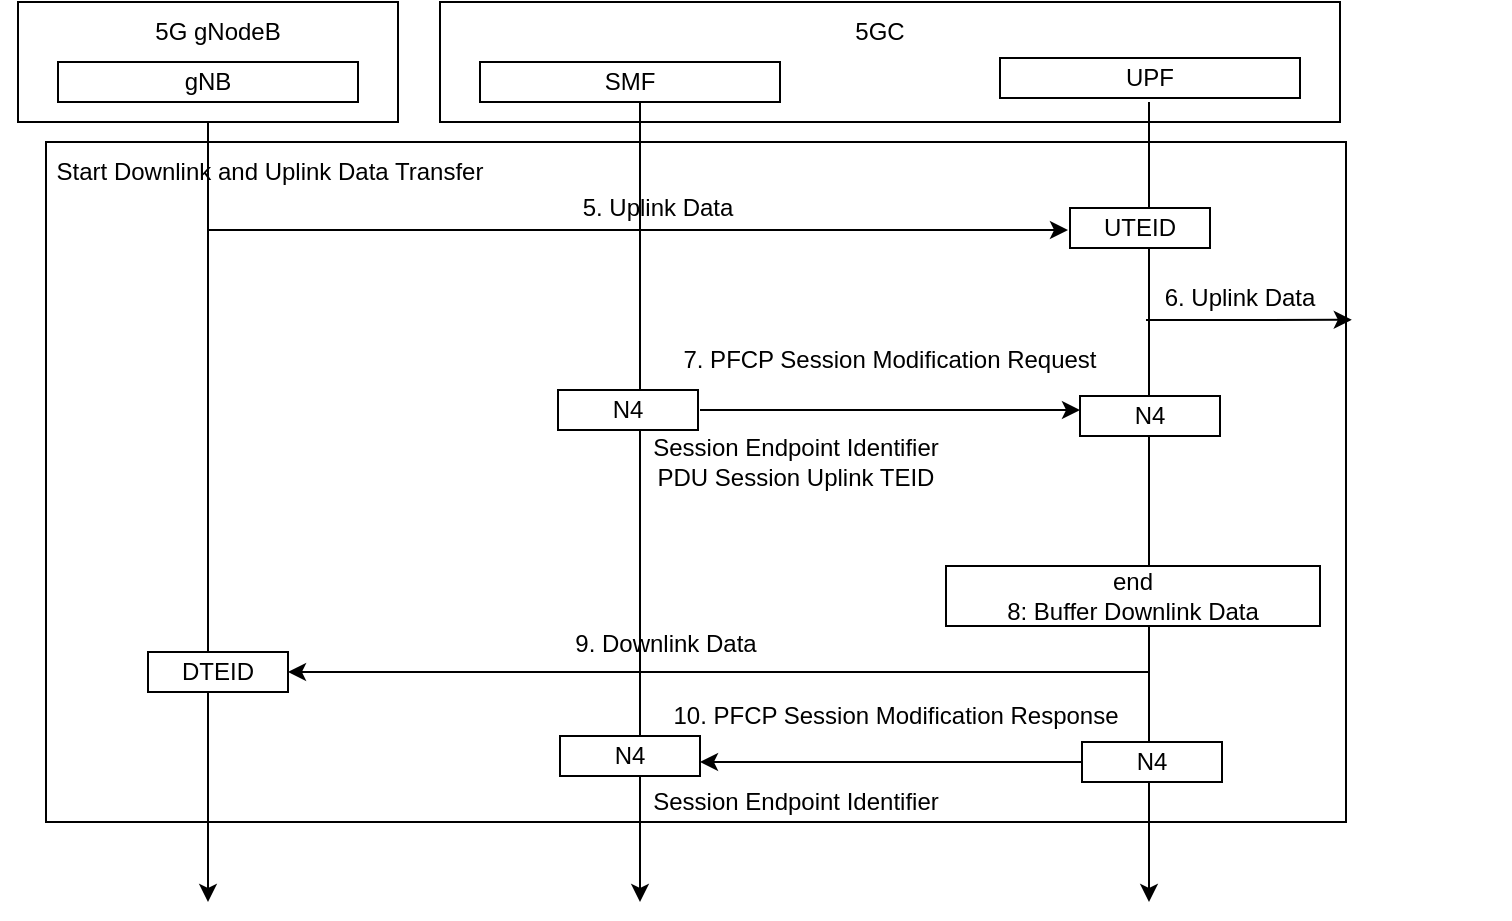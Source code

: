 <mxfile version="20.8.3" type="github"><diagram id="awbB_Kjzb3vMLX7f8Wmy" name="Page-1"><mxGraphModel dx="880" dy="484" grid="1" gridSize="10" guides="1" tooltips="1" connect="1" arrows="1" fold="1" page="1" pageScale="1" pageWidth="850" pageHeight="1100" math="0" shadow="0"><root><mxCell id="0"/><mxCell id="1" parent="0"/><mxCell id="kWWL9nUcTgXyemeE-du9-32" value="" style="rounded=0;whiteSpace=wrap;html=1;" vertex="1" parent="1"><mxGeometry x="143" y="110" width="650" height="340" as="geometry"/></mxCell><mxCell id="kWWL9nUcTgXyemeE-du9-10" style="edgeStyle=orthogonalEdgeStyle;rounded=0;orthogonalLoop=1;jettySize=auto;html=1;exitX=0.5;exitY=1;exitDx=0;exitDy=0;" edge="1" parent="1" source="kWWL9nUcTgXyemeE-du9-1"><mxGeometry relative="1" as="geometry"><mxPoint x="224" y="490" as="targetPoint"/></mxGeometry></mxCell><mxCell id="kWWL9nUcTgXyemeE-du9-1" value="" style="rounded=0;whiteSpace=wrap;html=1;" vertex="1" parent="1"><mxGeometry x="129" y="40" width="190" height="60" as="geometry"/></mxCell><mxCell id="kWWL9nUcTgXyemeE-du9-2" value="gNB" style="rounded=0;whiteSpace=wrap;html=1;" vertex="1" parent="1"><mxGeometry x="149" y="70" width="150" height="20" as="geometry"/></mxCell><mxCell id="kWWL9nUcTgXyemeE-du9-3" value="5G gNodeB" style="text;html=1;strokeColor=none;fillColor=none;align=center;verticalAlign=middle;whiteSpace=wrap;rounded=0;" vertex="1" parent="1"><mxGeometry x="179" y="40" width="100" height="30" as="geometry"/></mxCell><mxCell id="kWWL9nUcTgXyemeE-du9-4" value="" style="rounded=0;whiteSpace=wrap;html=1;" vertex="1" parent="1"><mxGeometry x="340" y="40" width="450" height="60" as="geometry"/></mxCell><mxCell id="kWWL9nUcTgXyemeE-du9-5" value="5GC" style="text;html=1;strokeColor=none;fillColor=none;align=center;verticalAlign=middle;whiteSpace=wrap;rounded=0;" vertex="1" parent="1"><mxGeometry x="510" y="40" width="100" height="30" as="geometry"/></mxCell><mxCell id="kWWL9nUcTgXyemeE-du9-6" value="SMF" style="rounded=0;whiteSpace=wrap;html=1;" vertex="1" parent="1"><mxGeometry x="360" y="70" width="150" height="20" as="geometry"/></mxCell><mxCell id="kWWL9nUcTgXyemeE-du9-7" value="UPF" style="rounded=0;whiteSpace=wrap;html=1;" vertex="1" parent="1"><mxGeometry x="620" y="68" width="150" height="20" as="geometry"/></mxCell><mxCell id="kWWL9nUcTgXyemeE-du9-11" style="edgeStyle=orthogonalEdgeStyle;rounded=0;orthogonalLoop=1;jettySize=auto;html=1;exitX=0.5;exitY=1;exitDx=0;exitDy=0;" edge="1" parent="1"><mxGeometry relative="1" as="geometry"><mxPoint x="440" y="490" as="targetPoint"/><mxPoint x="440" y="90" as="sourcePoint"/></mxGeometry></mxCell><mxCell id="kWWL9nUcTgXyemeE-du9-12" style="edgeStyle=orthogonalEdgeStyle;rounded=0;orthogonalLoop=1;jettySize=auto;html=1;exitX=0.5;exitY=1;exitDx=0;exitDy=0;" edge="1" parent="1"><mxGeometry relative="1" as="geometry"><mxPoint x="694.5" y="490" as="targetPoint"/><mxPoint x="694.5" y="90" as="sourcePoint"/></mxGeometry></mxCell><mxCell id="kWWL9nUcTgXyemeE-du9-13" value="N4" style="rounded=0;whiteSpace=wrap;html=1;" vertex="1" parent="1"><mxGeometry x="399" y="234" width="70" height="20" as="geometry"/></mxCell><mxCell id="kWWL9nUcTgXyemeE-du9-17" value="N4" style="rounded=0;whiteSpace=wrap;html=1;" vertex="1" parent="1"><mxGeometry x="660" y="237" width="70" height="20" as="geometry"/></mxCell><mxCell id="kWWL9nUcTgXyemeE-du9-18" value="N4" style="rounded=0;whiteSpace=wrap;html=1;" vertex="1" parent="1"><mxGeometry x="400" y="407" width="70" height="20" as="geometry"/></mxCell><mxCell id="kWWL9nUcTgXyemeE-du9-19" value="N4" style="rounded=0;whiteSpace=wrap;html=1;" vertex="1" parent="1"><mxGeometry x="661" y="410" width="70" height="20" as="geometry"/></mxCell><mxCell id="kWWL9nUcTgXyemeE-du9-22" value="end&lt;br&gt;8: Buffer Downlink Data" style="rounded=0;whiteSpace=wrap;html=1;" vertex="1" parent="1"><mxGeometry x="593" y="322" width="187" height="30" as="geometry"/></mxCell><mxCell id="kWWL9nUcTgXyemeE-du9-23" value="" style="endArrow=classic;html=1;rounded=0;exitX=0;exitY=0.5;exitDx=0;exitDy=0;" edge="1" parent="1" source="kWWL9nUcTgXyemeE-du9-19"><mxGeometry width="50" height="50" relative="1" as="geometry"><mxPoint x="662" y="358" as="sourcePoint"/><mxPoint x="470" y="420" as="targetPoint"/></mxGeometry></mxCell><mxCell id="kWWL9nUcTgXyemeE-du9-25" value="" style="endArrow=classic;html=1;rounded=0;entryX=0;entryY=0.5;entryDx=0;entryDy=0;" edge="1" parent="1"><mxGeometry width="50" height="50" relative="1" as="geometry"><mxPoint x="470" y="244" as="sourcePoint"/><mxPoint x="660" y="244" as="targetPoint"/></mxGeometry></mxCell><mxCell id="kWWL9nUcTgXyemeE-du9-28" value="10. PFCP Session Modification Response" style="text;html=1;strokeColor=none;fillColor=none;align=center;verticalAlign=middle;whiteSpace=wrap;rounded=0;" vertex="1" parent="1"><mxGeometry x="433" y="382" width="270" height="30" as="geometry"/></mxCell><mxCell id="kWWL9nUcTgXyemeE-du9-29" value="7. PFCP Session Modification Request" style="text;html=1;strokeColor=none;fillColor=none;align=center;verticalAlign=middle;whiteSpace=wrap;rounded=0;" vertex="1" parent="1"><mxGeometry x="430" y="204" width="270" height="30" as="geometry"/></mxCell><mxCell id="kWWL9nUcTgXyemeE-du9-30" value="Session Endpoint Identifier&lt;br&gt;PDU Session Uplink TEID" style="text;html=1;strokeColor=none;fillColor=none;align=center;verticalAlign=middle;whiteSpace=wrap;rounded=0;" vertex="1" parent="1"><mxGeometry x="383" y="255" width="270" height="30" as="geometry"/></mxCell><mxCell id="kWWL9nUcTgXyemeE-du9-31" value="Session Endpoint Identifier&lt;br&gt;" style="text;html=1;strokeColor=none;fillColor=none;align=center;verticalAlign=middle;whiteSpace=wrap;rounded=0;" vertex="1" parent="1"><mxGeometry x="383" y="432" width="270" height="15" as="geometry"/></mxCell><mxCell id="kWWL9nUcTgXyemeE-du9-33" value="Start Downlink and Uplink Data Transfer" style="text;html=1;strokeColor=none;fillColor=none;align=center;verticalAlign=middle;whiteSpace=wrap;rounded=0;" vertex="1" parent="1"><mxGeometry x="120" y="110" width="270" height="30" as="geometry"/></mxCell><mxCell id="kWWL9nUcTgXyemeE-du9-34" value="DTEID" style="rounded=0;whiteSpace=wrap;html=1;" vertex="1" parent="1"><mxGeometry x="194" y="365" width="70" height="20" as="geometry"/></mxCell><mxCell id="kWWL9nUcTgXyemeE-du9-35" value="" style="endArrow=classic;html=1;rounded=0;exitX=0;exitY=0.5;exitDx=0;exitDy=0;entryX=1;entryY=0.5;entryDx=0;entryDy=0;" edge="1" parent="1" target="kWWL9nUcTgXyemeE-du9-34"><mxGeometry width="50" height="50" relative="1" as="geometry"><mxPoint x="694" y="375" as="sourcePoint"/><mxPoint x="503" y="375" as="targetPoint"/></mxGeometry></mxCell><mxCell id="kWWL9nUcTgXyemeE-du9-36" value="9. Downlink Data" style="text;html=1;strokeColor=none;fillColor=none;align=center;verticalAlign=middle;whiteSpace=wrap;rounded=0;" vertex="1" parent="1"><mxGeometry x="318" y="346" width="270" height="30" as="geometry"/></mxCell><mxCell id="kWWL9nUcTgXyemeE-du9-37" value="UTEID" style="rounded=0;whiteSpace=wrap;html=1;" vertex="1" parent="1"><mxGeometry x="655" y="143" width="70" height="20" as="geometry"/></mxCell><mxCell id="kWWL9nUcTgXyemeE-du9-41" value="" style="endArrow=classic;html=1;rounded=0;exitX=0;exitY=0.5;exitDx=0;exitDy=0;entryX=1;entryY=0.5;entryDx=0;entryDy=0;" edge="1" parent="1"><mxGeometry width="50" height="50" relative="1" as="geometry"><mxPoint x="224" y="154" as="sourcePoint"/><mxPoint x="654" y="154" as="targetPoint"/></mxGeometry></mxCell><mxCell id="kWWL9nUcTgXyemeE-du9-42" value="5. Uplink Data" style="text;html=1;strokeColor=none;fillColor=none;align=center;verticalAlign=middle;whiteSpace=wrap;rounded=0;" vertex="1" parent="1"><mxGeometry x="314" y="128" width="270" height="30" as="geometry"/></mxCell><mxCell id="kWWL9nUcTgXyemeE-du9-43" value="" style="endArrow=classic;html=1;rounded=0;entryX=1.006;entryY=0.285;entryDx=0;entryDy=0;entryPerimeter=0;" edge="1" parent="1"><mxGeometry width="50" height="50" relative="1" as="geometry"><mxPoint x="693" y="199" as="sourcePoint"/><mxPoint x="795.9" y="198.9" as="targetPoint"/></mxGeometry></mxCell><mxCell id="kWWL9nUcTgXyemeE-du9-44" value="6. Uplink Data" style="text;html=1;strokeColor=none;fillColor=none;align=center;verticalAlign=middle;whiteSpace=wrap;rounded=0;" vertex="1" parent="1"><mxGeometry x="605" y="173" width="270" height="30" as="geometry"/></mxCell></root></mxGraphModel></diagram></mxfile>